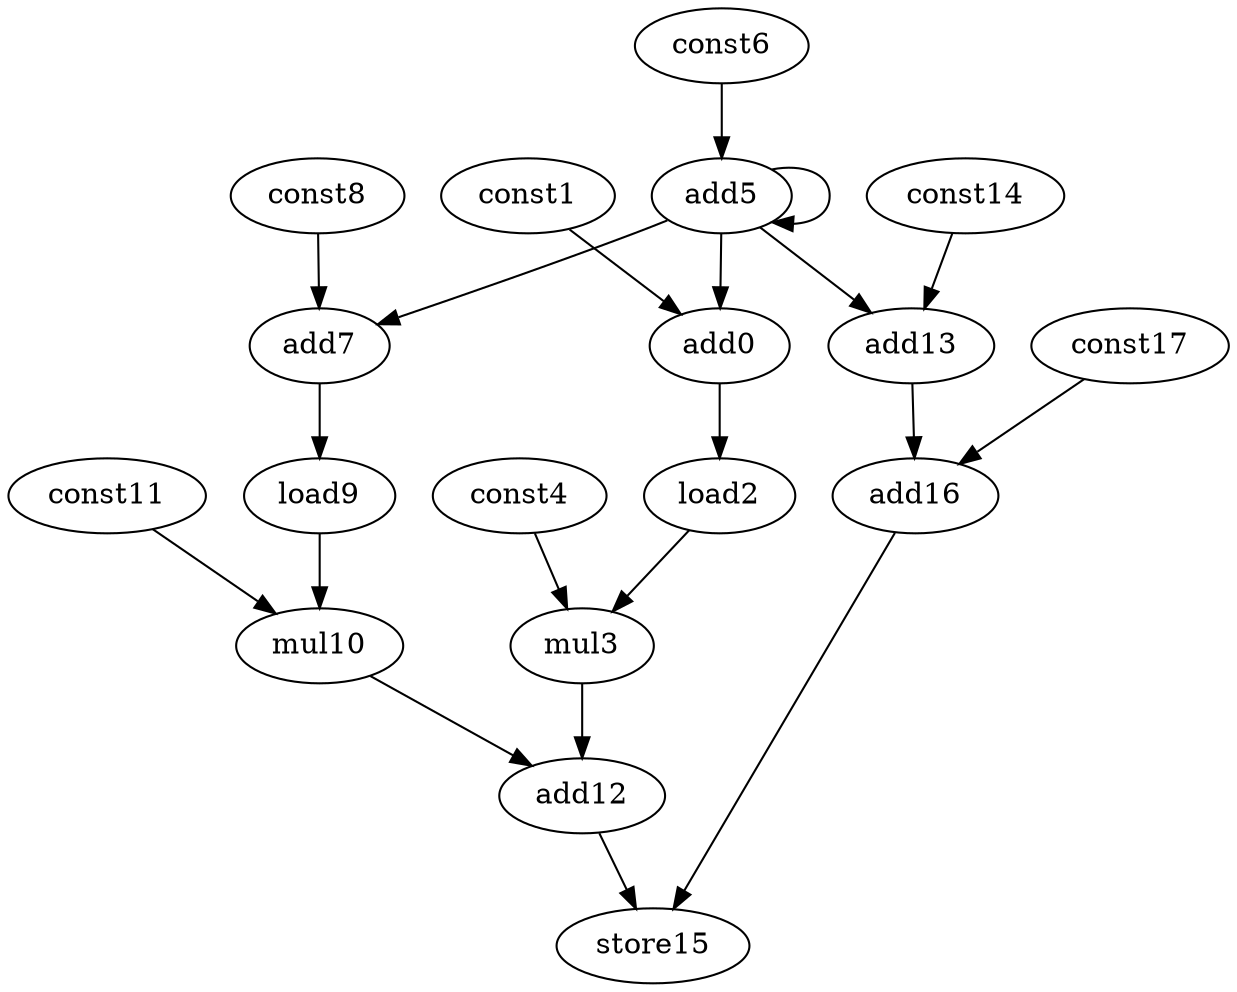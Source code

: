 digraph G {
add0[opcode=add][level=2];
const1[opcode=const][data=220][level=2];
load2[opcode=load][name=a][level=3];
mul3[opcode=mul][level=3];
const4[opcode=const][data=10][level=3];
add5[opcode=add][level=1];
const6[opcode=const][data=1][level=1];
add7[opcode=add][level=2];
const8[opcode=const][data=221][level=2];
load9[opcode=load][name=a][level=3];
mul10[opcode=mul][level=3];
const11[opcode=const][data=20][level=3];
add12[opcode=add][level=4];
add13[opcode=add][level=2];
const14[opcode=const][data=220][level=2];
store15[opcode=store][name=b][level=4];
add16[opcode=add][level=3];
const17[opcode=const][data=0][level=3];
load2->mul3[operand=0][size=32]; //a->mul
mul3->add12[operand=1][size=32]; //mul->add
add5->add0[operand=1][size=32]; //add->gep_add_sgh
add5->add5[operand=0][size=32]; //add->add
add5->add7[operand=1][size=32]; //add->gep_add_sgh
add5->add13[operand=1][size=32]; //add->gep_add_sgh
load9->mul10[operand=0][size=32]; //a->mul
mul10->add12[operand=0][size=32]; //mul->add
add12->store15[operand=0][size=32]; //add->b
const1->add0[operand=0][size=32]; //base->gep_add_sgh
add0->load2[operand=0][size=32]; //gep_add_sgh->a
const4->mul3[operand=1][size=32]; //10->mul
const6->add5[operand=1][size=32]; //1->add
const8->add7[operand=0][size=32]; //221->gep_add_sgh
add7->load9[operand=0][size=32]; //gep_add_sgh->a
const11->mul10[operand=1][size=32]; //20->mul
const14->add13[operand=0][size=32]; //base->gep_add_sgh
add13->add16[operand=0][size=32]; //gep_add_sgh->b
const17->add16[operand=1][size=32];//0->add16
add16->store15[operand=1][size=32]; //gep_add_sgh->b
}
